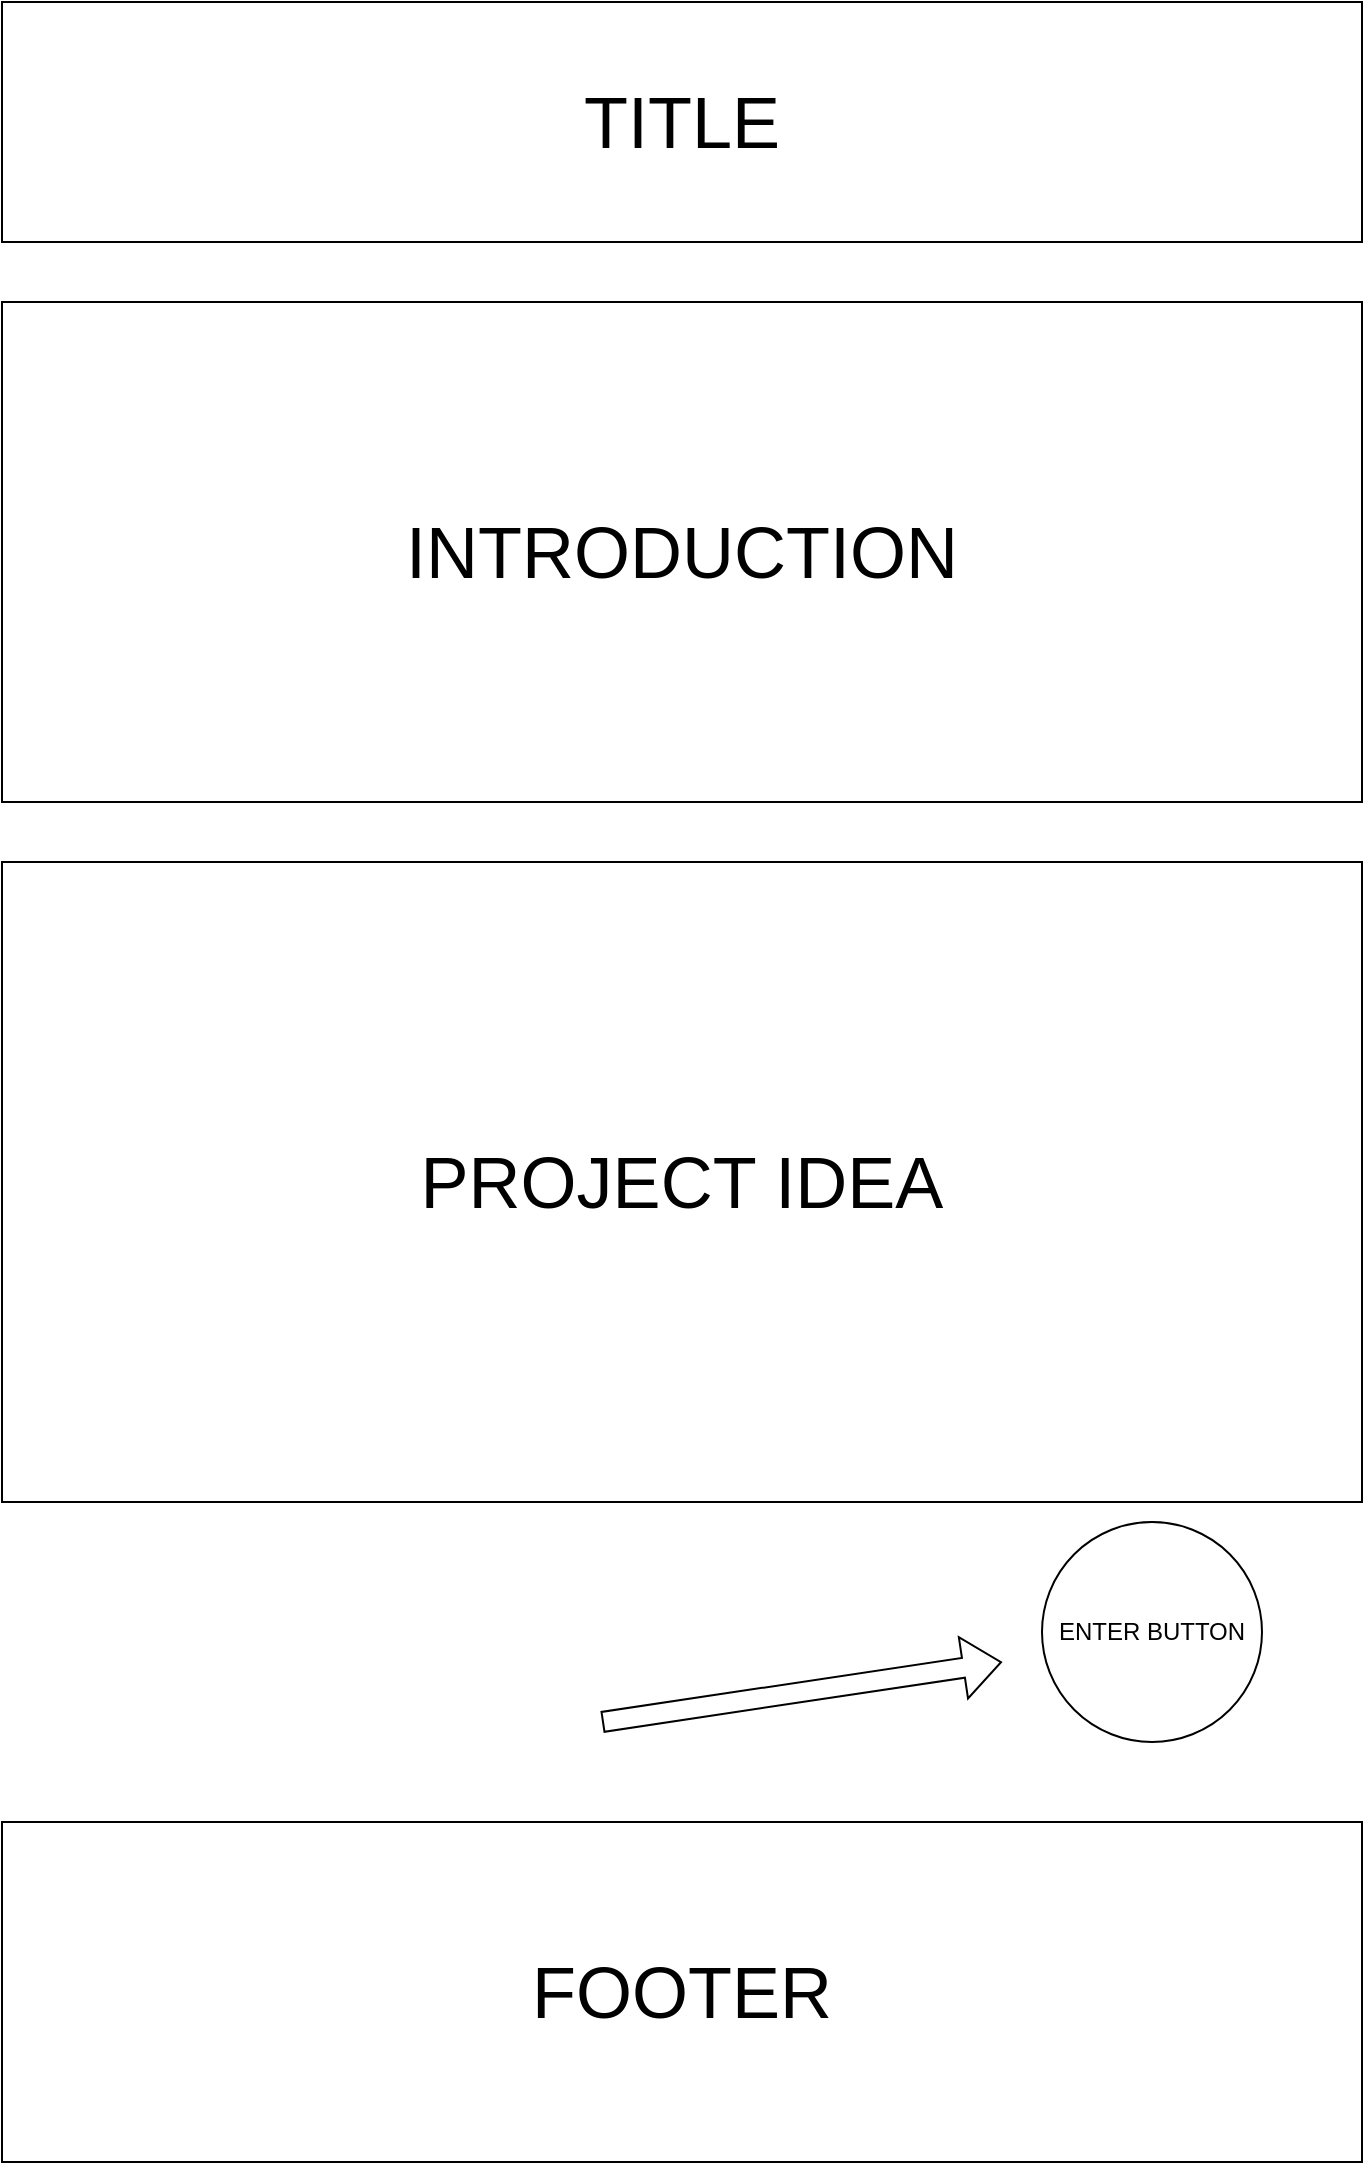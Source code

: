 <mxfile version="28.1.2" pages="2">
  <diagram name="Home page" id="ALg_N9gkJqXC8fDnKJJI">
    <mxGraphModel dx="1226" dy="736" grid="1" gridSize="10" guides="1" tooltips="1" connect="1" arrows="1" fold="1" page="1" pageScale="1" pageWidth="827" pageHeight="1169" math="0" shadow="0">
      <root>
        <mxCell id="0" />
        <mxCell id="1" parent="0" />
        <mxCell id="gTZ2yy84FCpYhbiJK8Lw-1" value="&lt;font style=&quot;font-size: 36px;&quot;&gt;TITLE&lt;/font&gt;" style="rounded=0;whiteSpace=wrap;html=1;" vertex="1" parent="1">
          <mxGeometry x="80" y="40" width="680" height="120" as="geometry" />
        </mxCell>
        <mxCell id="gTZ2yy84FCpYhbiJK8Lw-2" value="&lt;font style=&quot;font-size: 36px;&quot;&gt;INTRODUCTION&lt;/font&gt;" style="rounded=0;whiteSpace=wrap;html=1;" vertex="1" parent="1">
          <mxGeometry x="80" y="190" width="680" height="250" as="geometry" />
        </mxCell>
        <mxCell id="gTZ2yy84FCpYhbiJK8Lw-3" value="&lt;font style=&quot;font-size: 36px;&quot;&gt;FOOTER&lt;/font&gt;" style="rounded=0;whiteSpace=wrap;html=1;" vertex="1" parent="1">
          <mxGeometry x="80" y="950" width="680" height="170" as="geometry" />
        </mxCell>
        <mxCell id="gTZ2yy84FCpYhbiJK8Lw-4" value="&lt;font style=&quot;font-size: 36px;&quot;&gt;PROJECT IDEA&lt;/font&gt;" style="rounded=0;whiteSpace=wrap;html=1;" vertex="1" parent="1">
          <mxGeometry x="80" y="470" width="680" height="320" as="geometry" />
        </mxCell>
        <mxCell id="Fj-DTqgujxVaatnMNImo-1" value="ENTER BUTTON" style="ellipse;whiteSpace=wrap;html=1;aspect=fixed;" vertex="1" parent="1">
          <mxGeometry x="600" y="800" width="110" height="110" as="geometry" />
        </mxCell>
        <mxCell id="Fj-DTqgujxVaatnMNImo-2" value="" style="shape=flexArrow;endArrow=classic;html=1;rounded=0;" edge="1" parent="1">
          <mxGeometry width="50" height="50" relative="1" as="geometry">
            <mxPoint x="380" y="900" as="sourcePoint" />
            <mxPoint x="580" y="870" as="targetPoint" />
          </mxGeometry>
        </mxCell>
      </root>
    </mxGraphModel>
  </diagram>
  <diagram id="tFA3f5d6MHGzemvHsnTp" name="History">
    <mxGraphModel dx="802" dy="482" grid="1" gridSize="10" guides="1" tooltips="1" connect="1" arrows="1" fold="1" page="1" pageScale="1" pageWidth="827" pageHeight="1169" math="0" shadow="0">
      <root>
        <mxCell id="0" />
        <mxCell id="1" parent="0" />
        <mxCell id="OQOhqiW9sA04Y5oYiPM--1" value="&lt;font style=&quot;font-size: 36px;&quot;&gt;HISTORY&lt;/font&gt;" style="rounded=0;whiteSpace=wrap;html=1;" vertex="1" parent="1">
          <mxGeometry x="80" y="40" width="680" height="160" as="geometry" />
        </mxCell>
        <mxCell id="OQOhqiW9sA04Y5oYiPM--2" value="&lt;font style=&quot;font-size: 36px;&quot;&gt;FOOTER&lt;/font&gt;" style="rounded=0;whiteSpace=wrap;html=1;" vertex="1" parent="1">
          <mxGeometry x="80" y="950" width="680" height="160" as="geometry" />
        </mxCell>
        <mxCell id="OQOhqiW9sA04Y5oYiPM--3" value="" style="rounded=0;whiteSpace=wrap;html=1;" vertex="1" parent="1">
          <mxGeometry x="80" y="240" width="680" height="670" as="geometry" />
        </mxCell>
        <mxCell id="OQOhqiW9sA04Y5oYiPM--4" value="" style="rounded=0;whiteSpace=wrap;html=1;" vertex="1" parent="1">
          <mxGeometry x="110" y="280" width="180" height="140" as="geometry" />
        </mxCell>
        <mxCell id="rTftvakde_ws6v0pLod--1" value="&lt;font style=&quot;font-size: 36px;&quot;&gt;TEXT&lt;/font&gt;" style="text;html=1;align=center;verticalAlign=middle;whiteSpace=wrap;rounded=0;" vertex="1" parent="1">
          <mxGeometry x="520" y="350" width="60" height="30" as="geometry" />
        </mxCell>
        <mxCell id="rTftvakde_ws6v0pLod--5" value="" style="rounded=0;whiteSpace=wrap;html=1;" vertex="1" parent="1">
          <mxGeometry x="520" y="440" width="180" height="140" as="geometry" />
        </mxCell>
        <mxCell id="rTftvakde_ws6v0pLod--6" value="&lt;font style=&quot;font-size: 36px;&quot;&gt;TEXT&lt;/font&gt;" style="text;html=1;align=center;verticalAlign=middle;whiteSpace=wrap;rounded=0;" vertex="1" parent="1">
          <mxGeometry x="230" y="495" width="60" height="30" as="geometry" />
        </mxCell>
        <mxCell id="rTftvakde_ws6v0pLod--7" value="" style="rounded=0;whiteSpace=wrap;html=1;" vertex="1" parent="1">
          <mxGeometry x="110" y="600" width="180" height="140" as="geometry" />
        </mxCell>
        <mxCell id="0HXWaMQubce4Rvc3MGXh-1" value="&lt;font style=&quot;font-size: 36px;&quot;&gt;TEXT&lt;/font&gt;" style="text;html=1;align=center;verticalAlign=middle;whiteSpace=wrap;rounded=0;" vertex="1" parent="1">
          <mxGeometry x="560" y="660" width="60" height="30" as="geometry" />
        </mxCell>
        <mxCell id="0HXWaMQubce4Rvc3MGXh-2" value="" style="rounded=0;whiteSpace=wrap;html=1;" vertex="1" parent="1">
          <mxGeometry x="520" y="740" width="180" height="140" as="geometry" />
        </mxCell>
        <mxCell id="0HXWaMQubce4Rvc3MGXh-3" value="&lt;font style=&quot;font-size: 36px;&quot;&gt;TEXT&lt;/font&gt;" style="text;html=1;align=center;verticalAlign=middle;whiteSpace=wrap;rounded=0;" vertex="1" parent="1">
          <mxGeometry x="200" y="810" width="60" height="30" as="geometry" />
        </mxCell>
      </root>
    </mxGraphModel>
  </diagram>
</mxfile>
